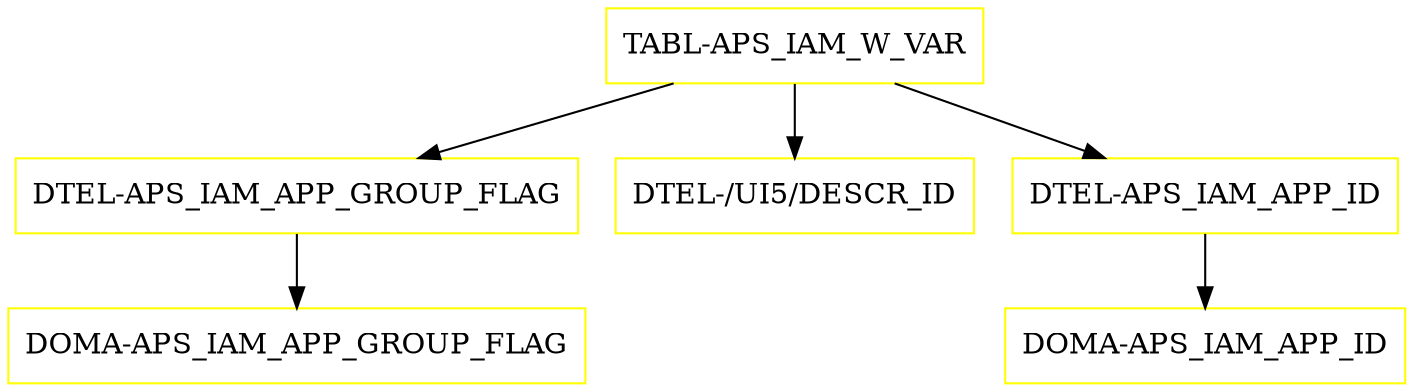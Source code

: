 digraph G {
  "TABL-APS_IAM_W_VAR" [shape=box,color=yellow];
  "DTEL-APS_IAM_APP_GROUP_FLAG" [shape=box,color=yellow,URL="./DTEL_APS_IAM_APP_GROUP_FLAG.html"];
  "DOMA-APS_IAM_APP_GROUP_FLAG" [shape=box,color=yellow,URL="./DOMA_APS_IAM_APP_GROUP_FLAG.html"];
  "DTEL-/UI5/DESCR_ID" [shape=box,color=yellow,URL="./DTEL_%23UI5%23DESCR_ID.html"];
  "DTEL-APS_IAM_APP_ID" [shape=box,color=yellow,URL="./DTEL_APS_IAM_APP_ID.html"];
  "DOMA-APS_IAM_APP_ID" [shape=box,color=yellow,URL="./DOMA_APS_IAM_APP_ID.html"];
  "TABL-APS_IAM_W_VAR" -> "DTEL-APS_IAM_APP_ID";
  "TABL-APS_IAM_W_VAR" -> "DTEL-/UI5/DESCR_ID";
  "TABL-APS_IAM_W_VAR" -> "DTEL-APS_IAM_APP_GROUP_FLAG";
  "DTEL-APS_IAM_APP_GROUP_FLAG" -> "DOMA-APS_IAM_APP_GROUP_FLAG";
  "DTEL-APS_IAM_APP_ID" -> "DOMA-APS_IAM_APP_ID";
}
